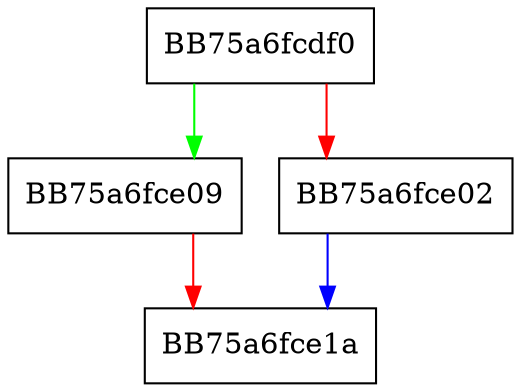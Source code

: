 digraph GetSize {
  node [shape="box"];
  graph [splines=ortho];
  BB75a6fcdf0 -> BB75a6fce09 [color="green"];
  BB75a6fcdf0 -> BB75a6fce02 [color="red"];
  BB75a6fce02 -> BB75a6fce1a [color="blue"];
  BB75a6fce09 -> BB75a6fce1a [color="red"];
}